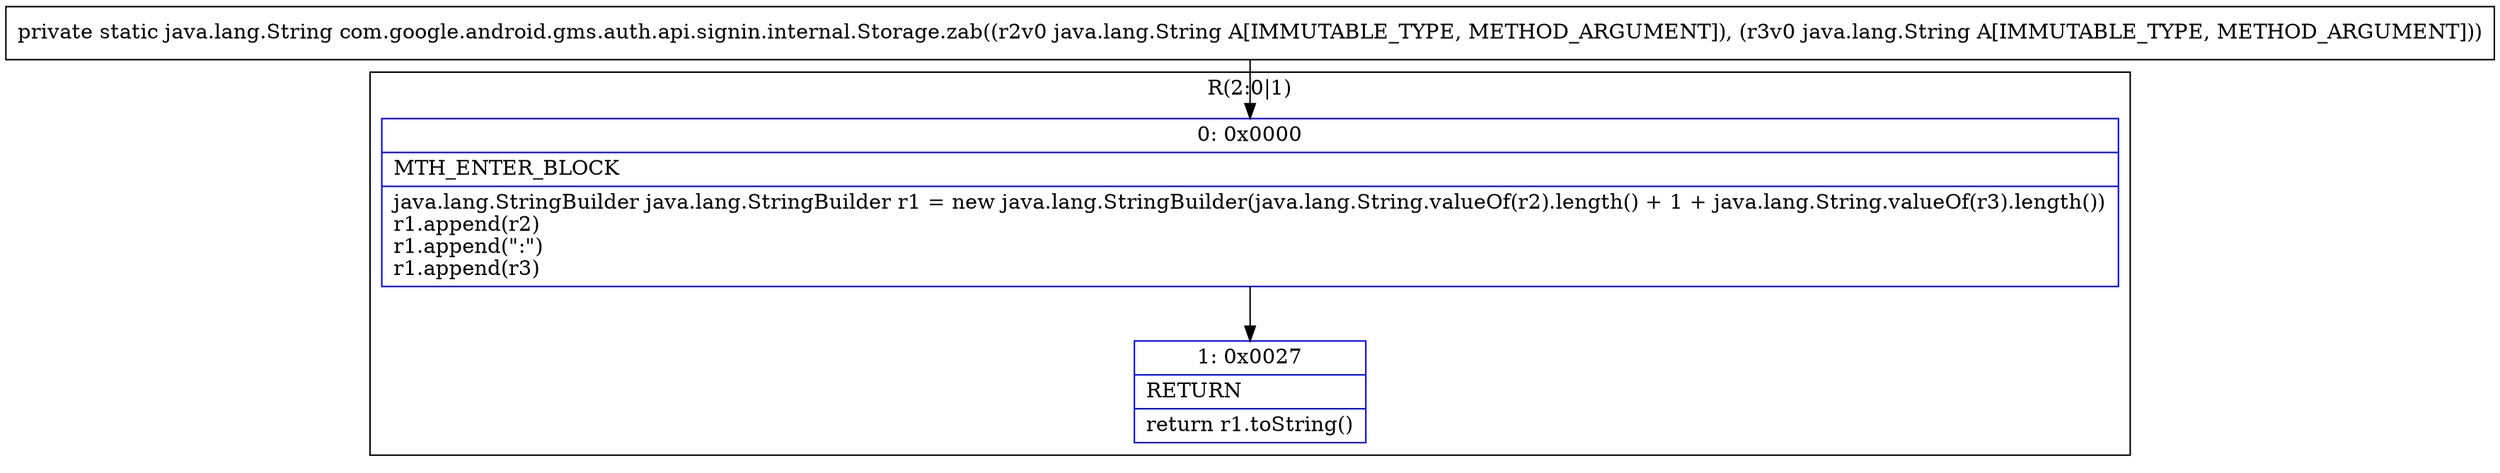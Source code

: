 digraph "CFG forcom.google.android.gms.auth.api.signin.internal.Storage.zab(Ljava\/lang\/String;Ljava\/lang\/String;)Ljava\/lang\/String;" {
subgraph cluster_Region_1392458663 {
label = "R(2:0|1)";
node [shape=record,color=blue];
Node_0 [shape=record,label="{0\:\ 0x0000|MTH_ENTER_BLOCK\l|java.lang.StringBuilder java.lang.StringBuilder r1 = new java.lang.StringBuilder(java.lang.String.valueOf(r2).length() + 1 + java.lang.String.valueOf(r3).length())\lr1.append(r2)\lr1.append(\":\")\lr1.append(r3)\l}"];
Node_1 [shape=record,label="{1\:\ 0x0027|RETURN\l|return r1.toString()\l}"];
}
MethodNode[shape=record,label="{private static java.lang.String com.google.android.gms.auth.api.signin.internal.Storage.zab((r2v0 java.lang.String A[IMMUTABLE_TYPE, METHOD_ARGUMENT]), (r3v0 java.lang.String A[IMMUTABLE_TYPE, METHOD_ARGUMENT])) }"];
MethodNode -> Node_0;
Node_0 -> Node_1;
}

